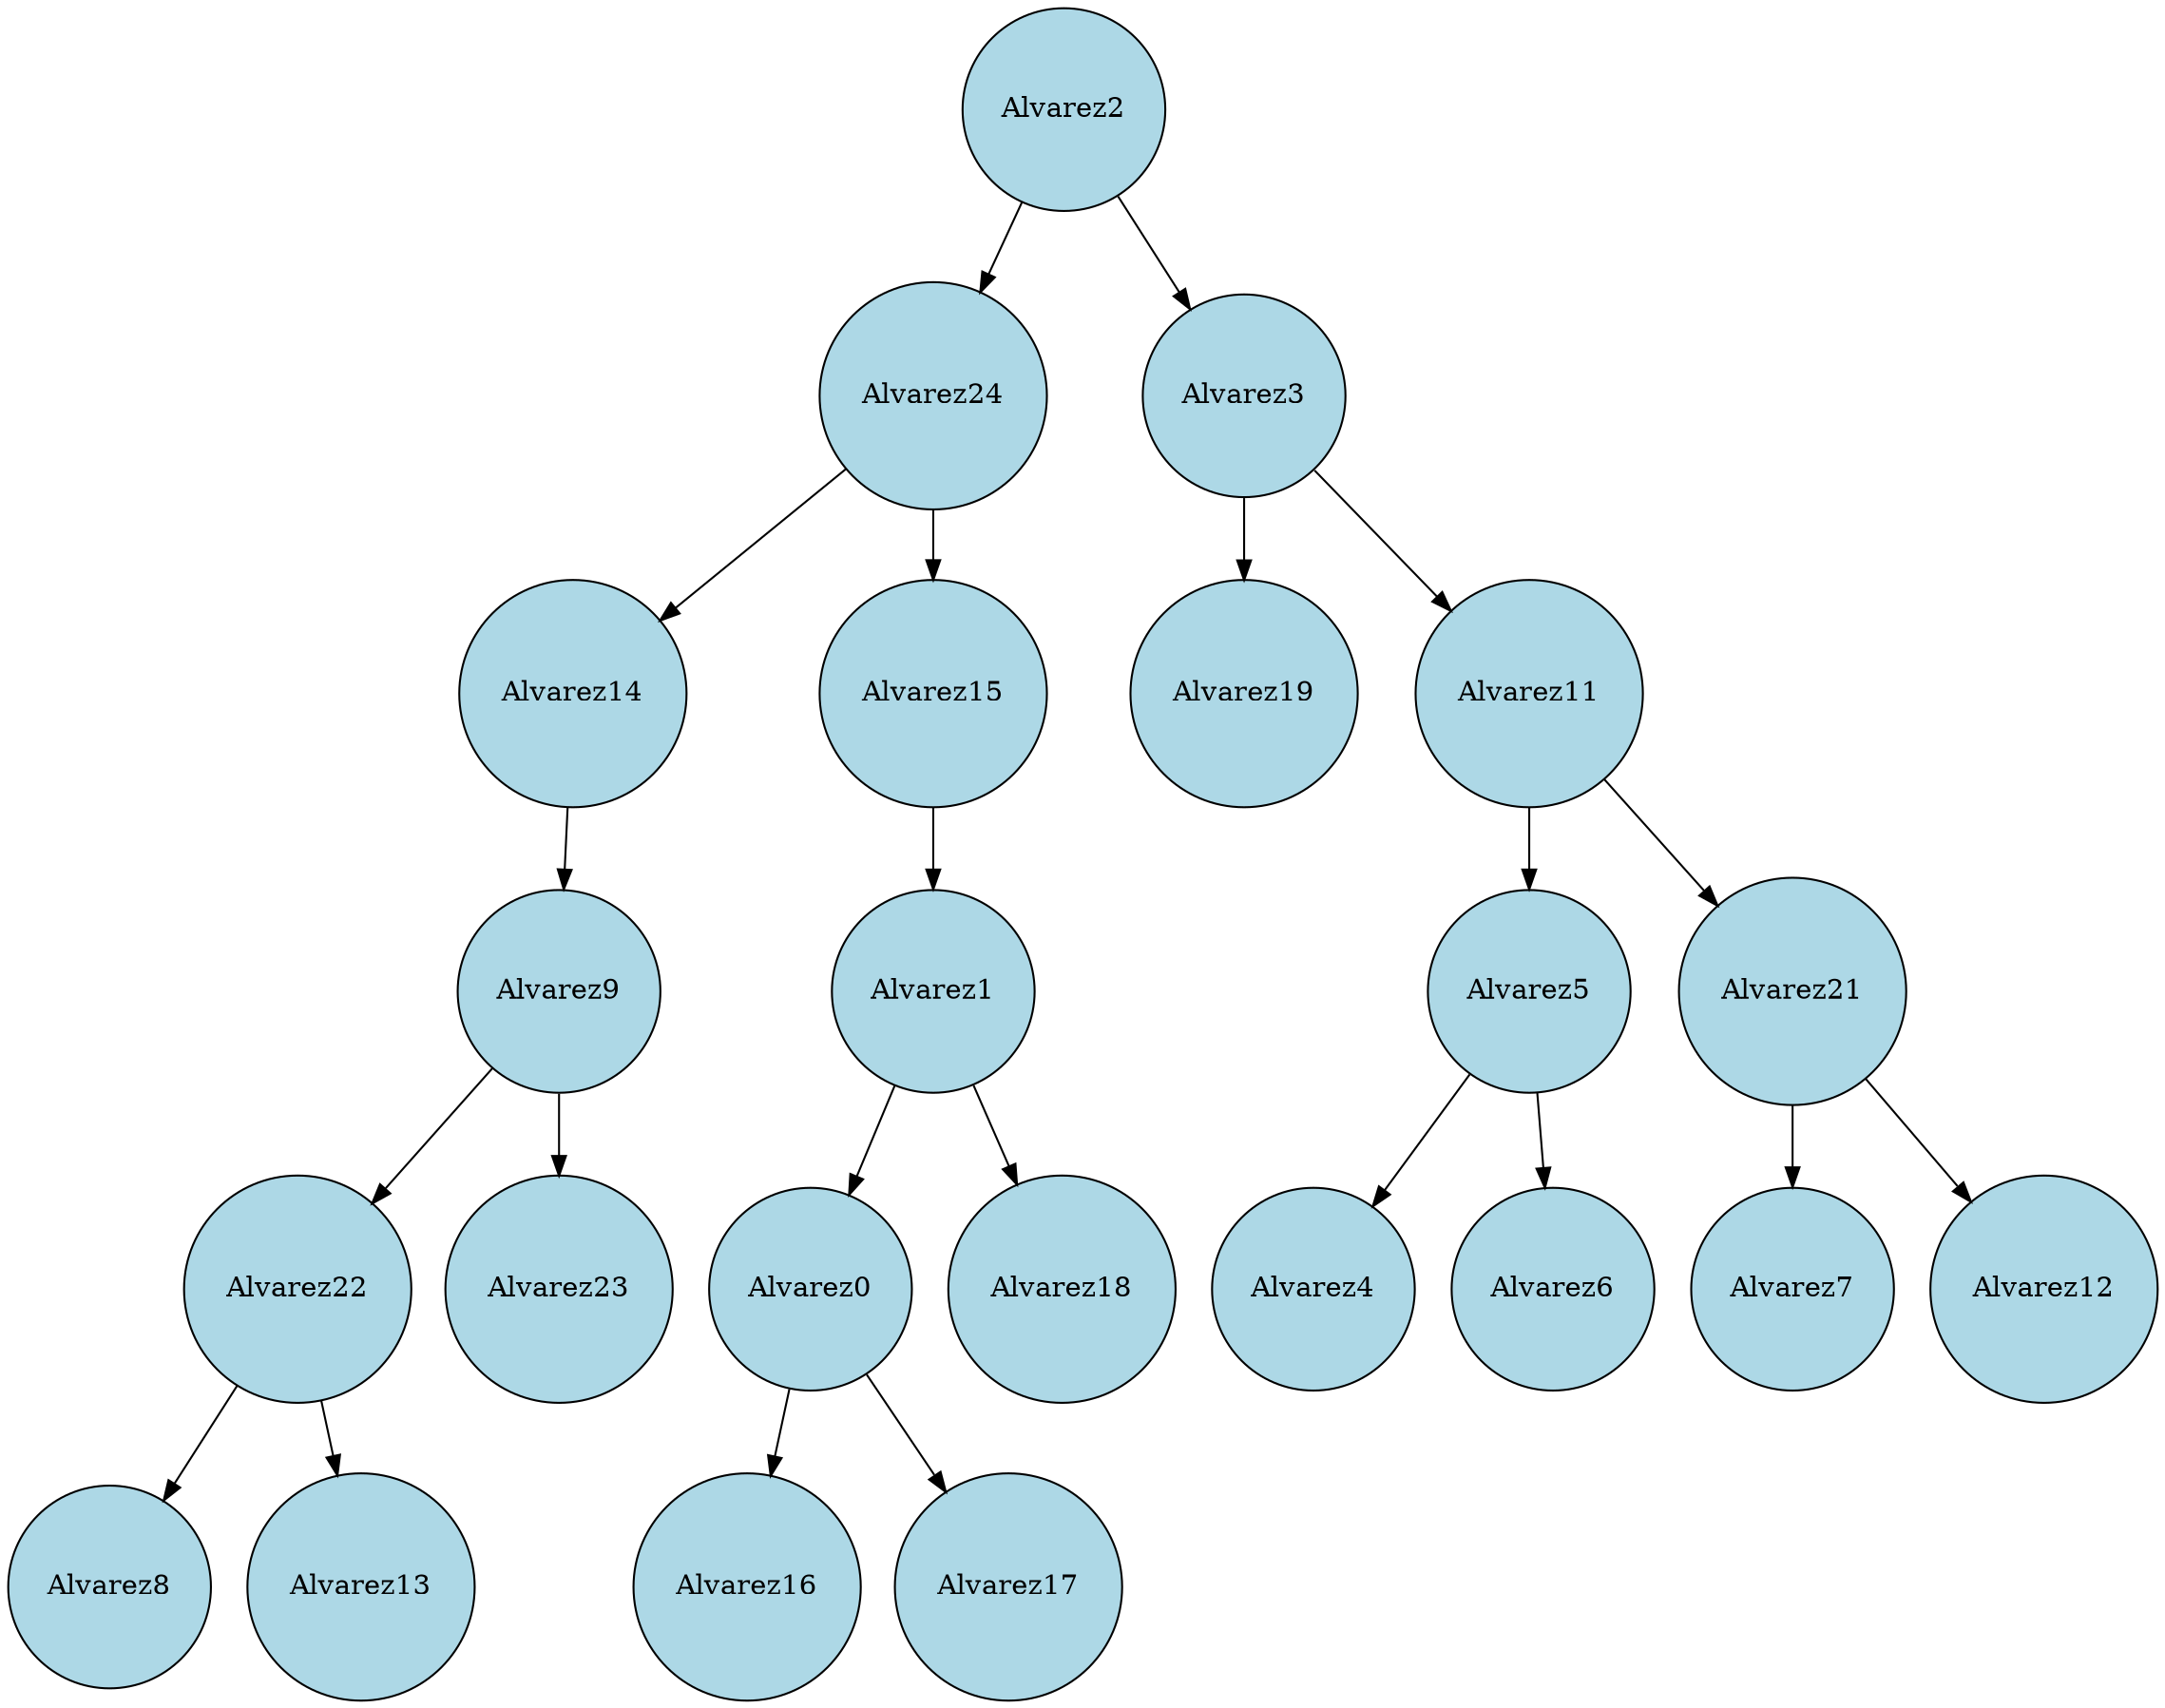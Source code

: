 digraph G {
    node [shape=circle, style=filled, fillcolor=lightblue, fontcolor=black]; // Configuración de nodos
    
    53 [label="Alvarez2"];
    53 -> 21;
    21 [label="Alvarez24"];
    21 -> 13;
    13 [label="Alvarez14"];
    13 -> 9;
    9 [label="Alvarez9"];
    9 -> 3;
    3 [label="Alvarez22"];
    3 -> 1;
    1 [label="Alvarez8"];
    3 -> 4;
    4 [label="Alvarez13"];
    9 -> 12;
    12 [label="Alvarez23"];
    21 -> 22;
    22 [label="Alvarez15"];
    22 -> 45;
    45 [label="Alvarez1"];
    45 -> 37;
    37 [label="Alvarez0"];
    37 -> 31;
    31 [label="Alvarez16"];
    37 -> 40;
    40 [label="Alvarez17"];
    45 -> 49;
    49 [label="Alvarez18"];
    53 -> 61;
    61 [label="Alvarez3"];
    61 -> 58;
    58 [label="Alvarez19"];
    61 -> 86;
    86 [label="Alvarez11"];
    86 -> 77;
    77 [label="Alvarez5"];
    77 -> 69;
    69 [label="Alvarez4"];
    77 -> 85;
    85 [label="Alvarez6"];
    86 -> 94;
    94 [label="Alvarez21"];
    94 -> 93;
    93 [label="Alvarez7"];
    94 -> 95;
    95 [label="Alvarez12"];
}
